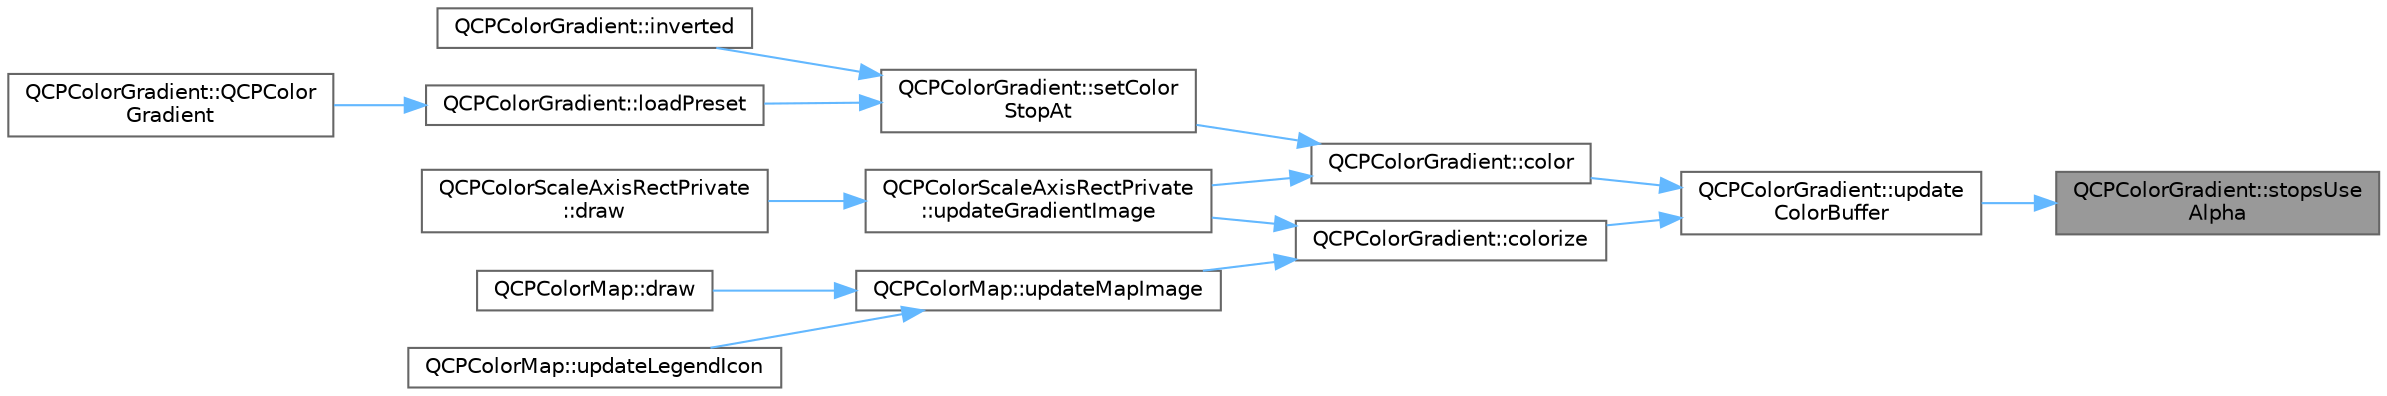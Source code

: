digraph "QCPColorGradient::stopsUseAlpha"
{
 // LATEX_PDF_SIZE
  bgcolor="transparent";
  edge [fontname=Helvetica,fontsize=10,labelfontname=Helvetica,labelfontsize=10];
  node [fontname=Helvetica,fontsize=10,shape=box,height=0.2,width=0.4];
  rankdir="RL";
  Node1 [label="QCPColorGradient::stopsUse\lAlpha",height=0.2,width=0.4,color="gray40", fillcolor="grey60", style="filled", fontcolor="black",tooltip=" "];
  Node1 -> Node2 [dir="back",color="steelblue1",style="solid"];
  Node2 [label="QCPColorGradient::update\lColorBuffer",height=0.2,width=0.4,color="grey40", fillcolor="white", style="filled",URL="$class_q_c_p_color_gradient.html#a353f15ab3ab586eebf1f6b58c3e2707b",tooltip=" "];
  Node2 -> Node3 [dir="back",color="steelblue1",style="solid"];
  Node3 [label="QCPColorGradient::color",height=0.2,width=0.4,color="grey40", fillcolor="white", style="filled",URL="$class_q_c_p_color_gradient.html#a0599545c859268b025d2060dea741cea",tooltip=" "];
  Node3 -> Node4 [dir="back",color="steelblue1",style="solid"];
  Node4 [label="QCPColorGradient::setColor\lStopAt",height=0.2,width=0.4,color="grey40", fillcolor="white", style="filled",URL="$class_q_c_p_color_gradient.html#a3b48be5e78079db1bb2a1188a4c3390e",tooltip=" "];
  Node4 -> Node5 [dir="back",color="steelblue1",style="solid"];
  Node5 [label="QCPColorGradient::inverted",height=0.2,width=0.4,color="grey40", fillcolor="white", style="filled",URL="$class_q_c_p_color_gradient.html#a9f72f501de429829ec446333316decda",tooltip=" "];
  Node4 -> Node6 [dir="back",color="steelblue1",style="solid"];
  Node6 [label="QCPColorGradient::loadPreset",height=0.2,width=0.4,color="grey40", fillcolor="white", style="filled",URL="$class_q_c_p_color_gradient.html#aa0aeec1528241728b9671bf8e60b1622",tooltip=" "];
  Node6 -> Node7 [dir="back",color="steelblue1",style="solid"];
  Node7 [label="QCPColorGradient::QCPColor\lGradient",height=0.2,width=0.4,color="grey40", fillcolor="white", style="filled",URL="$class_q_c_p_color_gradient.html#a4e570b4004fd60bd135e52d685ed2b66",tooltip=" "];
  Node3 -> Node8 [dir="back",color="steelblue1",style="solid"];
  Node8 [label="QCPColorScaleAxisRectPrivate\l::updateGradientImage",height=0.2,width=0.4,color="grey40", fillcolor="white", style="filled",URL="$class_q_c_p_color_scale_axis_rect_private.html#a73754cab312aeaddea1bfcc67cc079ac",tooltip=" "];
  Node8 -> Node9 [dir="back",color="steelblue1",style="solid"];
  Node9 [label="QCPColorScaleAxisRectPrivate\l::draw",height=0.2,width=0.4,color="grey40", fillcolor="white", style="filled",URL="$class_q_c_p_color_scale_axis_rect_private.html#a52a21c7cbe086cd587c955cfe6e25e3b",tooltip=" "];
  Node2 -> Node10 [dir="back",color="steelblue1",style="solid"];
  Node10 [label="QCPColorGradient::colorize",height=0.2,width=0.4,color="grey40", fillcolor="white", style="filled",URL="$class_q_c_p_color_gradient.html#aaf423ceb943e177b0ed2c48c811d83dc",tooltip=" "];
  Node10 -> Node8 [dir="back",color="steelblue1",style="solid"];
  Node10 -> Node11 [dir="back",color="steelblue1",style="solid"];
  Node11 [label="QCPColorMap::updateMapImage",height=0.2,width=0.4,color="grey40", fillcolor="white", style="filled",URL="$class_q_c_p_color_map.html#a5efcea591bb5486d968af520a4d43c3a",tooltip=" "];
  Node11 -> Node12 [dir="back",color="steelblue1",style="solid"];
  Node12 [label="QCPColorMap::draw",height=0.2,width=0.4,color="grey40", fillcolor="white", style="filled",URL="$class_q_c_p_color_map.html#a6b628014d2939368935efd0a788648c8",tooltip=" "];
  Node11 -> Node13 [dir="back",color="steelblue1",style="solid"];
  Node13 [label="QCPColorMap::updateLegendIcon",height=0.2,width=0.4,color="grey40", fillcolor="white", style="filled",URL="$class_q_c_p_color_map.html#a5d8158b62d55fcfeaabcb68ce0083e87",tooltip=" "];
}

